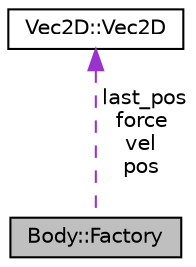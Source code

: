 digraph "Body::Factory"
{
  edge [fontname="Helvetica",fontsize="10",labelfontname="Helvetica",labelfontsize="10"];
  node [fontname="Helvetica",fontsize="10",shape=record];
  Node1 [label="Body::Factory",height=0.2,width=0.4,color="black", fillcolor="grey75", style="filled", fontcolor="black"];
  Node2 -> Node1 [dir="back",color="darkorchid3",fontsize="10",style="dashed",label=" last_pos\nforce\nvel\npos" ,fontname="Helvetica"];
  Node2 [label="Vec2D::Vec2D",height=0.2,width=0.4,color="black", fillcolor="white", style="filled",URL="$struct_vec2_d_1_1_vec2_d.html"];
}
